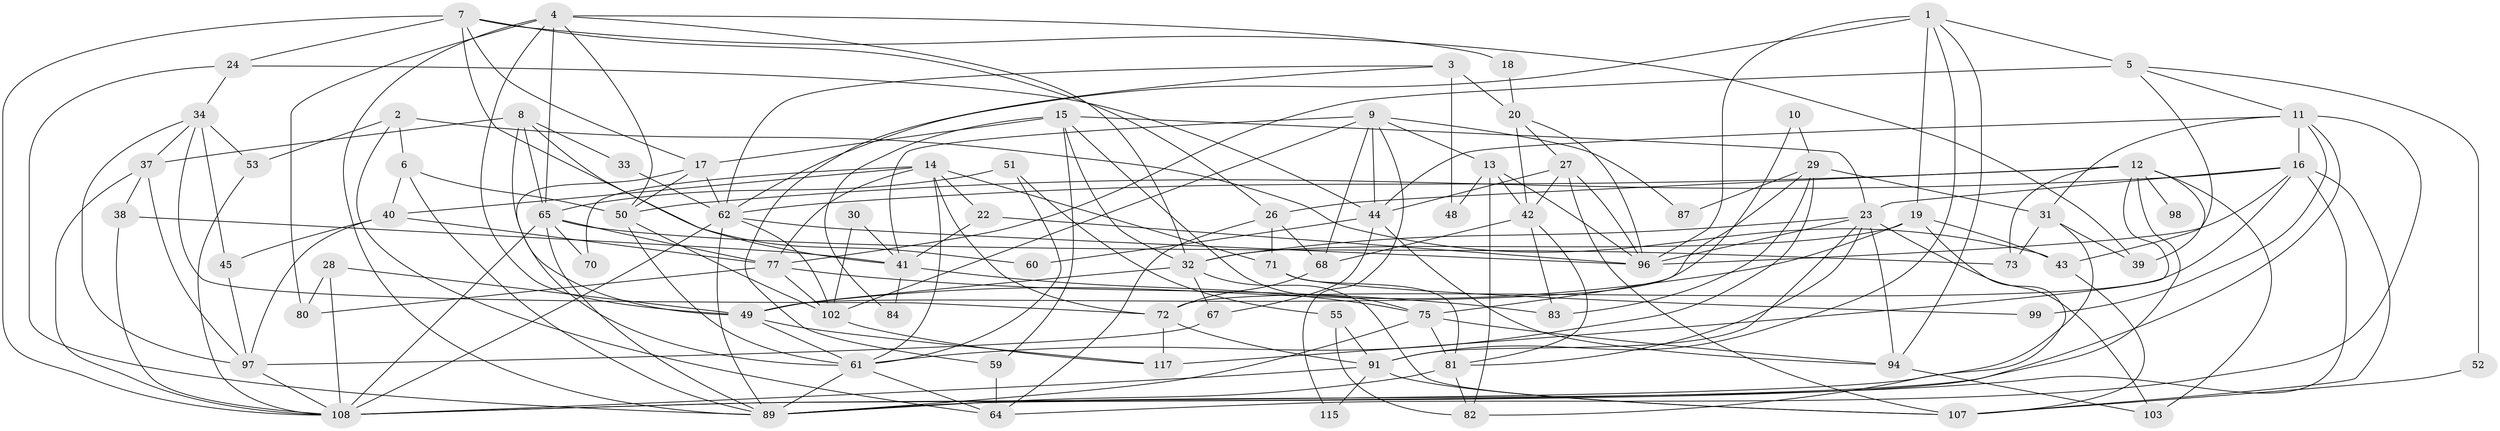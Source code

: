 // original degree distribution, {6: 0.13934426229508196, 2: 0.1557377049180328, 3: 0.22950819672131148, 4: 0.29508196721311475, 5: 0.13934426229508196, 7: 0.040983606557377046}
// Generated by graph-tools (version 1.1) at 2025/41/03/06/25 10:41:57]
// undirected, 81 vertices, 197 edges
graph export_dot {
graph [start="1"]
  node [color=gray90,style=filled];
  1 [super="+76"];
  2 [super="+21"];
  3 [super="+63"];
  4 [super="+58"];
  5 [super="+95"];
  6;
  7 [super="+56"];
  8;
  9 [super="+100"];
  10;
  11 [super="+54"];
  12 [super="+109"];
  13 [super="+36"];
  14 [super="+74"];
  15 [super="+35"];
  16 [super="+46"];
  17;
  18;
  19 [super="+69"];
  20 [super="+86"];
  22;
  23 [super="+25"];
  24;
  26 [super="+105"];
  27 [super="+57"];
  28;
  29;
  30;
  31;
  32 [super="+116"];
  33;
  34 [super="+112"];
  37 [super="+66"];
  38;
  39;
  40;
  41 [super="+106"];
  42;
  43;
  44 [super="+47"];
  45;
  48;
  49 [super="+113"];
  50 [super="+88"];
  51;
  52;
  53;
  55;
  59 [super="+90"];
  60;
  61 [super="+119"];
  62 [super="+85"];
  64 [super="+121"];
  65 [super="+78"];
  67;
  68;
  70;
  71;
  72 [super="+79"];
  73;
  75 [super="+92"];
  77 [super="+111"];
  80 [super="+93"];
  81;
  82 [super="+120"];
  83;
  84;
  87;
  89 [super="+114"];
  91 [super="+101"];
  94;
  96 [super="+118"];
  97 [super="+104"];
  98;
  99;
  102 [super="+110"];
  103;
  107;
  108 [super="+122"];
  115;
  117;
  1 -- 19;
  1 -- 94;
  1 -- 96;
  1 -- 5;
  1 -- 91;
  1 -- 62;
  2 -- 43;
  2 -- 64;
  2 -- 53;
  2 -- 6;
  3 -- 20 [weight=2];
  3 -- 59;
  3 -- 48;
  3 -- 62;
  4 -- 32;
  4 -- 80 [weight=2];
  4 -- 49;
  4 -- 18;
  4 -- 50;
  4 -- 89;
  4 -- 65;
  5 -- 43;
  5 -- 52;
  5 -- 77 [weight=2];
  5 -- 11;
  6 -- 89;
  6 -- 40;
  6 -- 50;
  7 -- 17;
  7 -- 24;
  7 -- 26;
  7 -- 108;
  7 -- 39;
  7 -- 60;
  8 -- 65;
  8 -- 33;
  8 -- 49;
  8 -- 37;
  8 -- 41;
  9 -- 68;
  9 -- 87;
  9 -- 115;
  9 -- 102;
  9 -- 44;
  9 -- 41;
  9 -- 13;
  10 -- 75;
  10 -- 29;
  11 -- 64;
  11 -- 16;
  11 -- 44;
  11 -- 99;
  11 -- 108;
  11 -- 31;
  12 -- 89;
  12 -- 73;
  12 -- 98 [weight=2];
  12 -- 39;
  12 -- 117;
  12 -- 103;
  12 -- 62;
  12 -- 26;
  13 -- 96;
  13 -- 48;
  13 -- 42;
  13 -- 82;
  14 -- 61;
  14 -- 22;
  14 -- 40;
  14 -- 77;
  14 -- 70;
  14 -- 71;
  14 -- 72;
  15 -- 23;
  15 -- 75;
  15 -- 17;
  15 -- 84;
  15 -- 32;
  15 -- 59;
  16 -- 96;
  16 -- 72;
  16 -- 107;
  16 -- 89;
  16 -- 50;
  16 -- 23;
  17 -- 62;
  17 -- 61;
  17 -- 50;
  18 -- 20;
  19 -- 32;
  19 -- 43;
  19 -- 82;
  19 -- 49;
  20 -- 96;
  20 -- 42;
  20 -- 27;
  22 -- 41;
  22 -- 96;
  23 -- 103;
  23 -- 96;
  23 -- 32;
  23 -- 81;
  23 -- 94;
  23 -- 91;
  24 -- 34;
  24 -- 89;
  24 -- 44;
  26 -- 71;
  26 -- 68;
  26 -- 64;
  27 -- 107;
  27 -- 96;
  27 -- 42;
  27 -- 44;
  28 -- 49;
  28 -- 80;
  28 -- 108;
  29 -- 83;
  29 -- 61;
  29 -- 31;
  29 -- 87;
  29 -- 49;
  30 -- 102;
  30 -- 41;
  31 -- 39;
  31 -- 73;
  31 -- 108;
  32 -- 49;
  32 -- 107;
  32 -- 67;
  33 -- 62;
  34 -- 45;
  34 -- 53;
  34 -- 72;
  34 -- 97;
  34 -- 37;
  37 -- 108;
  37 -- 38;
  37 -- 97;
  38 -- 41;
  38 -- 108;
  40 -- 97;
  40 -- 45;
  40 -- 77;
  41 -- 75;
  41 -- 84;
  42 -- 81;
  42 -- 68;
  42 -- 83;
  43 -- 107;
  44 -- 94;
  44 -- 60;
  44 -- 67;
  45 -- 97;
  49 -- 61;
  49 -- 117;
  50 -- 102;
  50 -- 61;
  51 -- 55;
  51 -- 61;
  51 -- 65;
  52 -- 107;
  53 -- 108;
  55 -- 82;
  55 -- 91;
  59 -- 64 [weight=2];
  61 -- 89;
  61 -- 64;
  62 -- 108;
  62 -- 102;
  62 -- 96;
  62 -- 89;
  65 -- 73;
  65 -- 108;
  65 -- 70;
  65 -- 89;
  65 -- 77;
  67 -- 97;
  68 -- 72;
  71 -- 81;
  71 -- 99;
  72 -- 91;
  72 -- 117;
  75 -- 94;
  75 -- 81;
  75 -- 89;
  77 -- 83;
  77 -- 102;
  77 -- 80;
  81 -- 89;
  81 -- 82;
  91 -- 115;
  91 -- 107;
  91 -- 108;
  94 -- 103;
  97 -- 108;
  102 -- 117;
}
